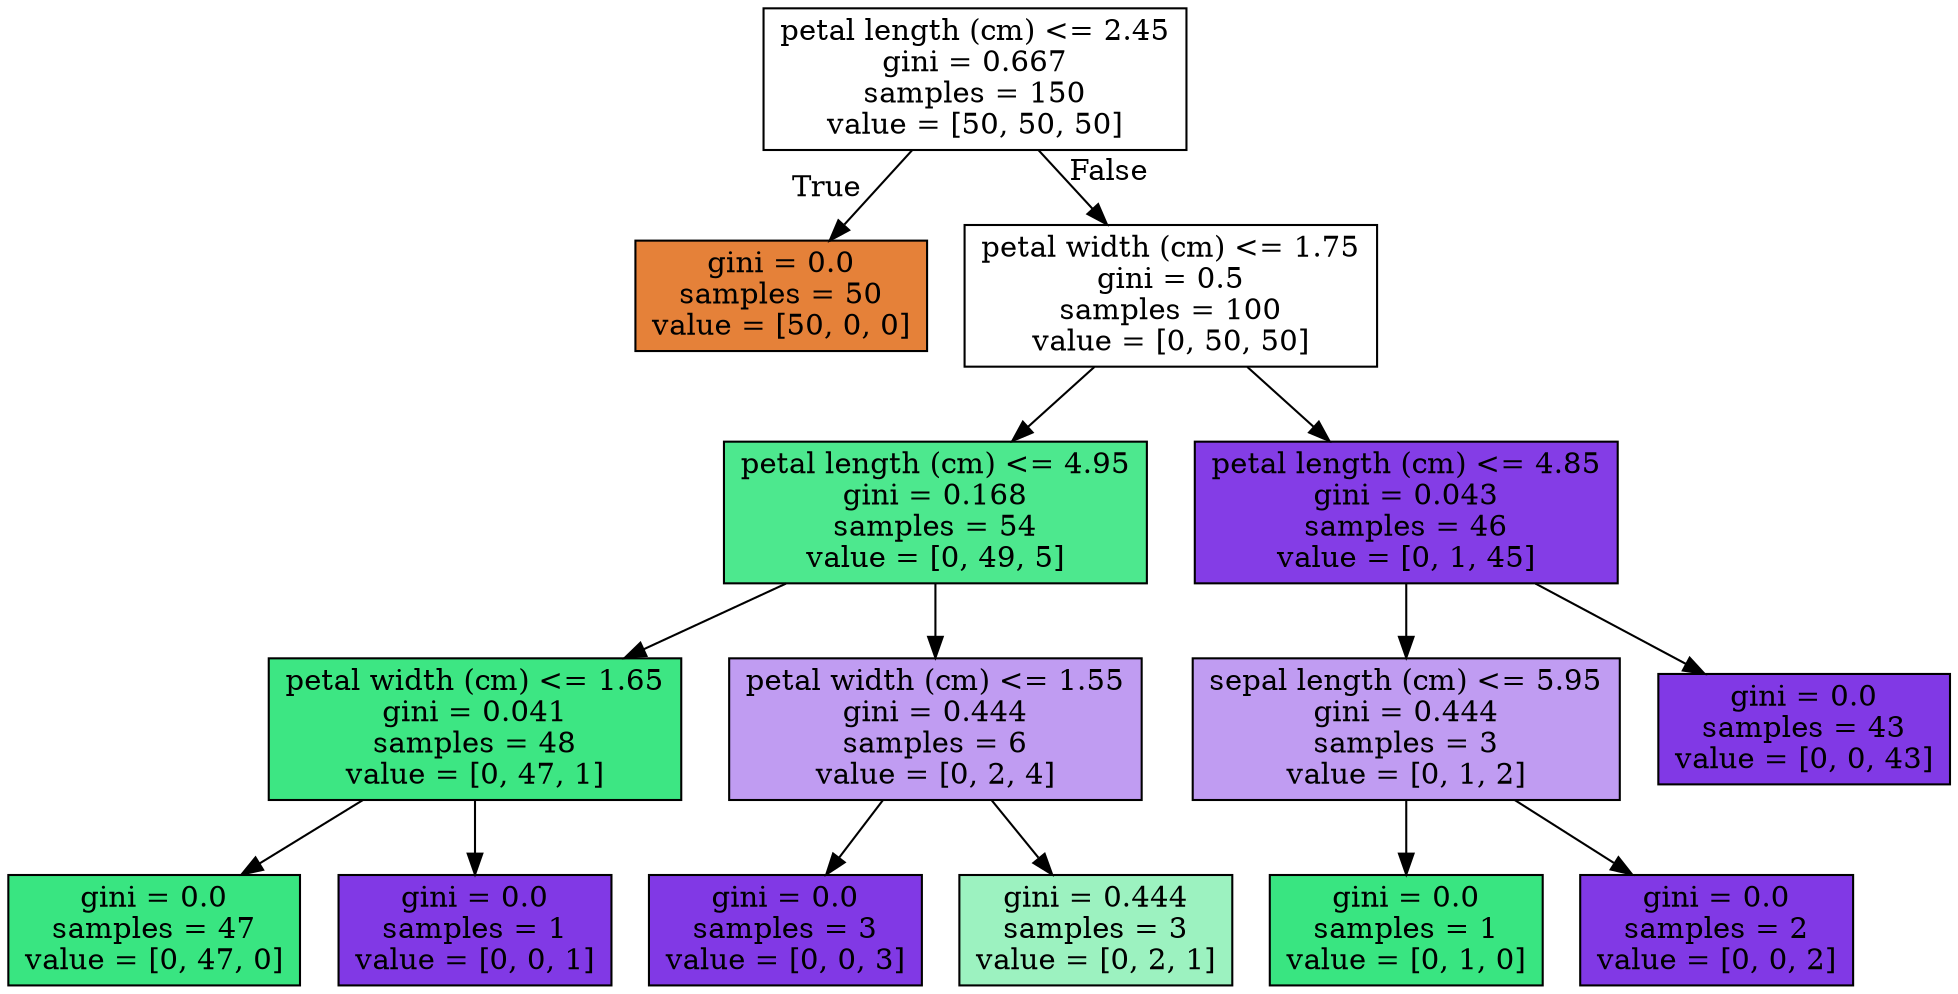 digraph Tree {
node [shape=box, style="filled", color="black"] ;
0 [label="petal length (cm) <= 2.45\ngini = 0.667\nsamples = 150\nvalue = [50, 50, 50]", fillcolor="#e5813900"] ;
1 [label="gini = 0.0\nsamples = 50\nvalue = [50, 0, 0]", fillcolor="#e58139ff"] ;
0 -> 1 [labeldistance=2.5, labelangle=45, headlabel="True"] ;
2 [label="petal width (cm) <= 1.75\ngini = 0.5\nsamples = 100\nvalue = [0, 50, 50]", fillcolor="#39e58100"] ;
0 -> 2 [labeldistance=2.5, labelangle=-45, headlabel="False"] ;
3 [label="petal length (cm) <= 4.95\ngini = 0.168\nsamples = 54\nvalue = [0, 49, 5]", fillcolor="#39e581e5"] ;
2 -> 3 ;
4 [label="petal width (cm) <= 1.65\ngini = 0.041\nsamples = 48\nvalue = [0, 47, 1]", fillcolor="#39e581fa"] ;
3 -> 4 ;
5 [label="gini = 0.0\nsamples = 47\nvalue = [0, 47, 0]", fillcolor="#39e581ff"] ;
4 -> 5 ;
6 [label="gini = 0.0\nsamples = 1\nvalue = [0, 0, 1]", fillcolor="#8139e5ff"] ;
4 -> 6 ;
7 [label="petal width (cm) <= 1.55\ngini = 0.444\nsamples = 6\nvalue = [0, 2, 4]", fillcolor="#8139e57f"] ;
3 -> 7 ;
8 [label="gini = 0.0\nsamples = 3\nvalue = [0, 0, 3]", fillcolor="#8139e5ff"] ;
7 -> 8 ;
9 [label="gini = 0.444\nsamples = 3\nvalue = [0, 2, 1]", fillcolor="#39e5817f"] ;
7 -> 9 ;
10 [label="petal length (cm) <= 4.85\ngini = 0.043\nsamples = 46\nvalue = [0, 1, 45]", fillcolor="#8139e5f9"] ;
2 -> 10 ;
11 [label="sepal length (cm) <= 5.95\ngini = 0.444\nsamples = 3\nvalue = [0, 1, 2]", fillcolor="#8139e57f"] ;
10 -> 11 ;
12 [label="gini = 0.0\nsamples = 1\nvalue = [0, 1, 0]", fillcolor="#39e581ff"] ;
11 -> 12 ;
13 [label="gini = 0.0\nsamples = 2\nvalue = [0, 0, 2]", fillcolor="#8139e5ff"] ;
11 -> 13 ;
14 [label="gini = 0.0\nsamples = 43\nvalue = [0, 0, 43]", fillcolor="#8139e5ff"] ;
10 -> 14 ;
}